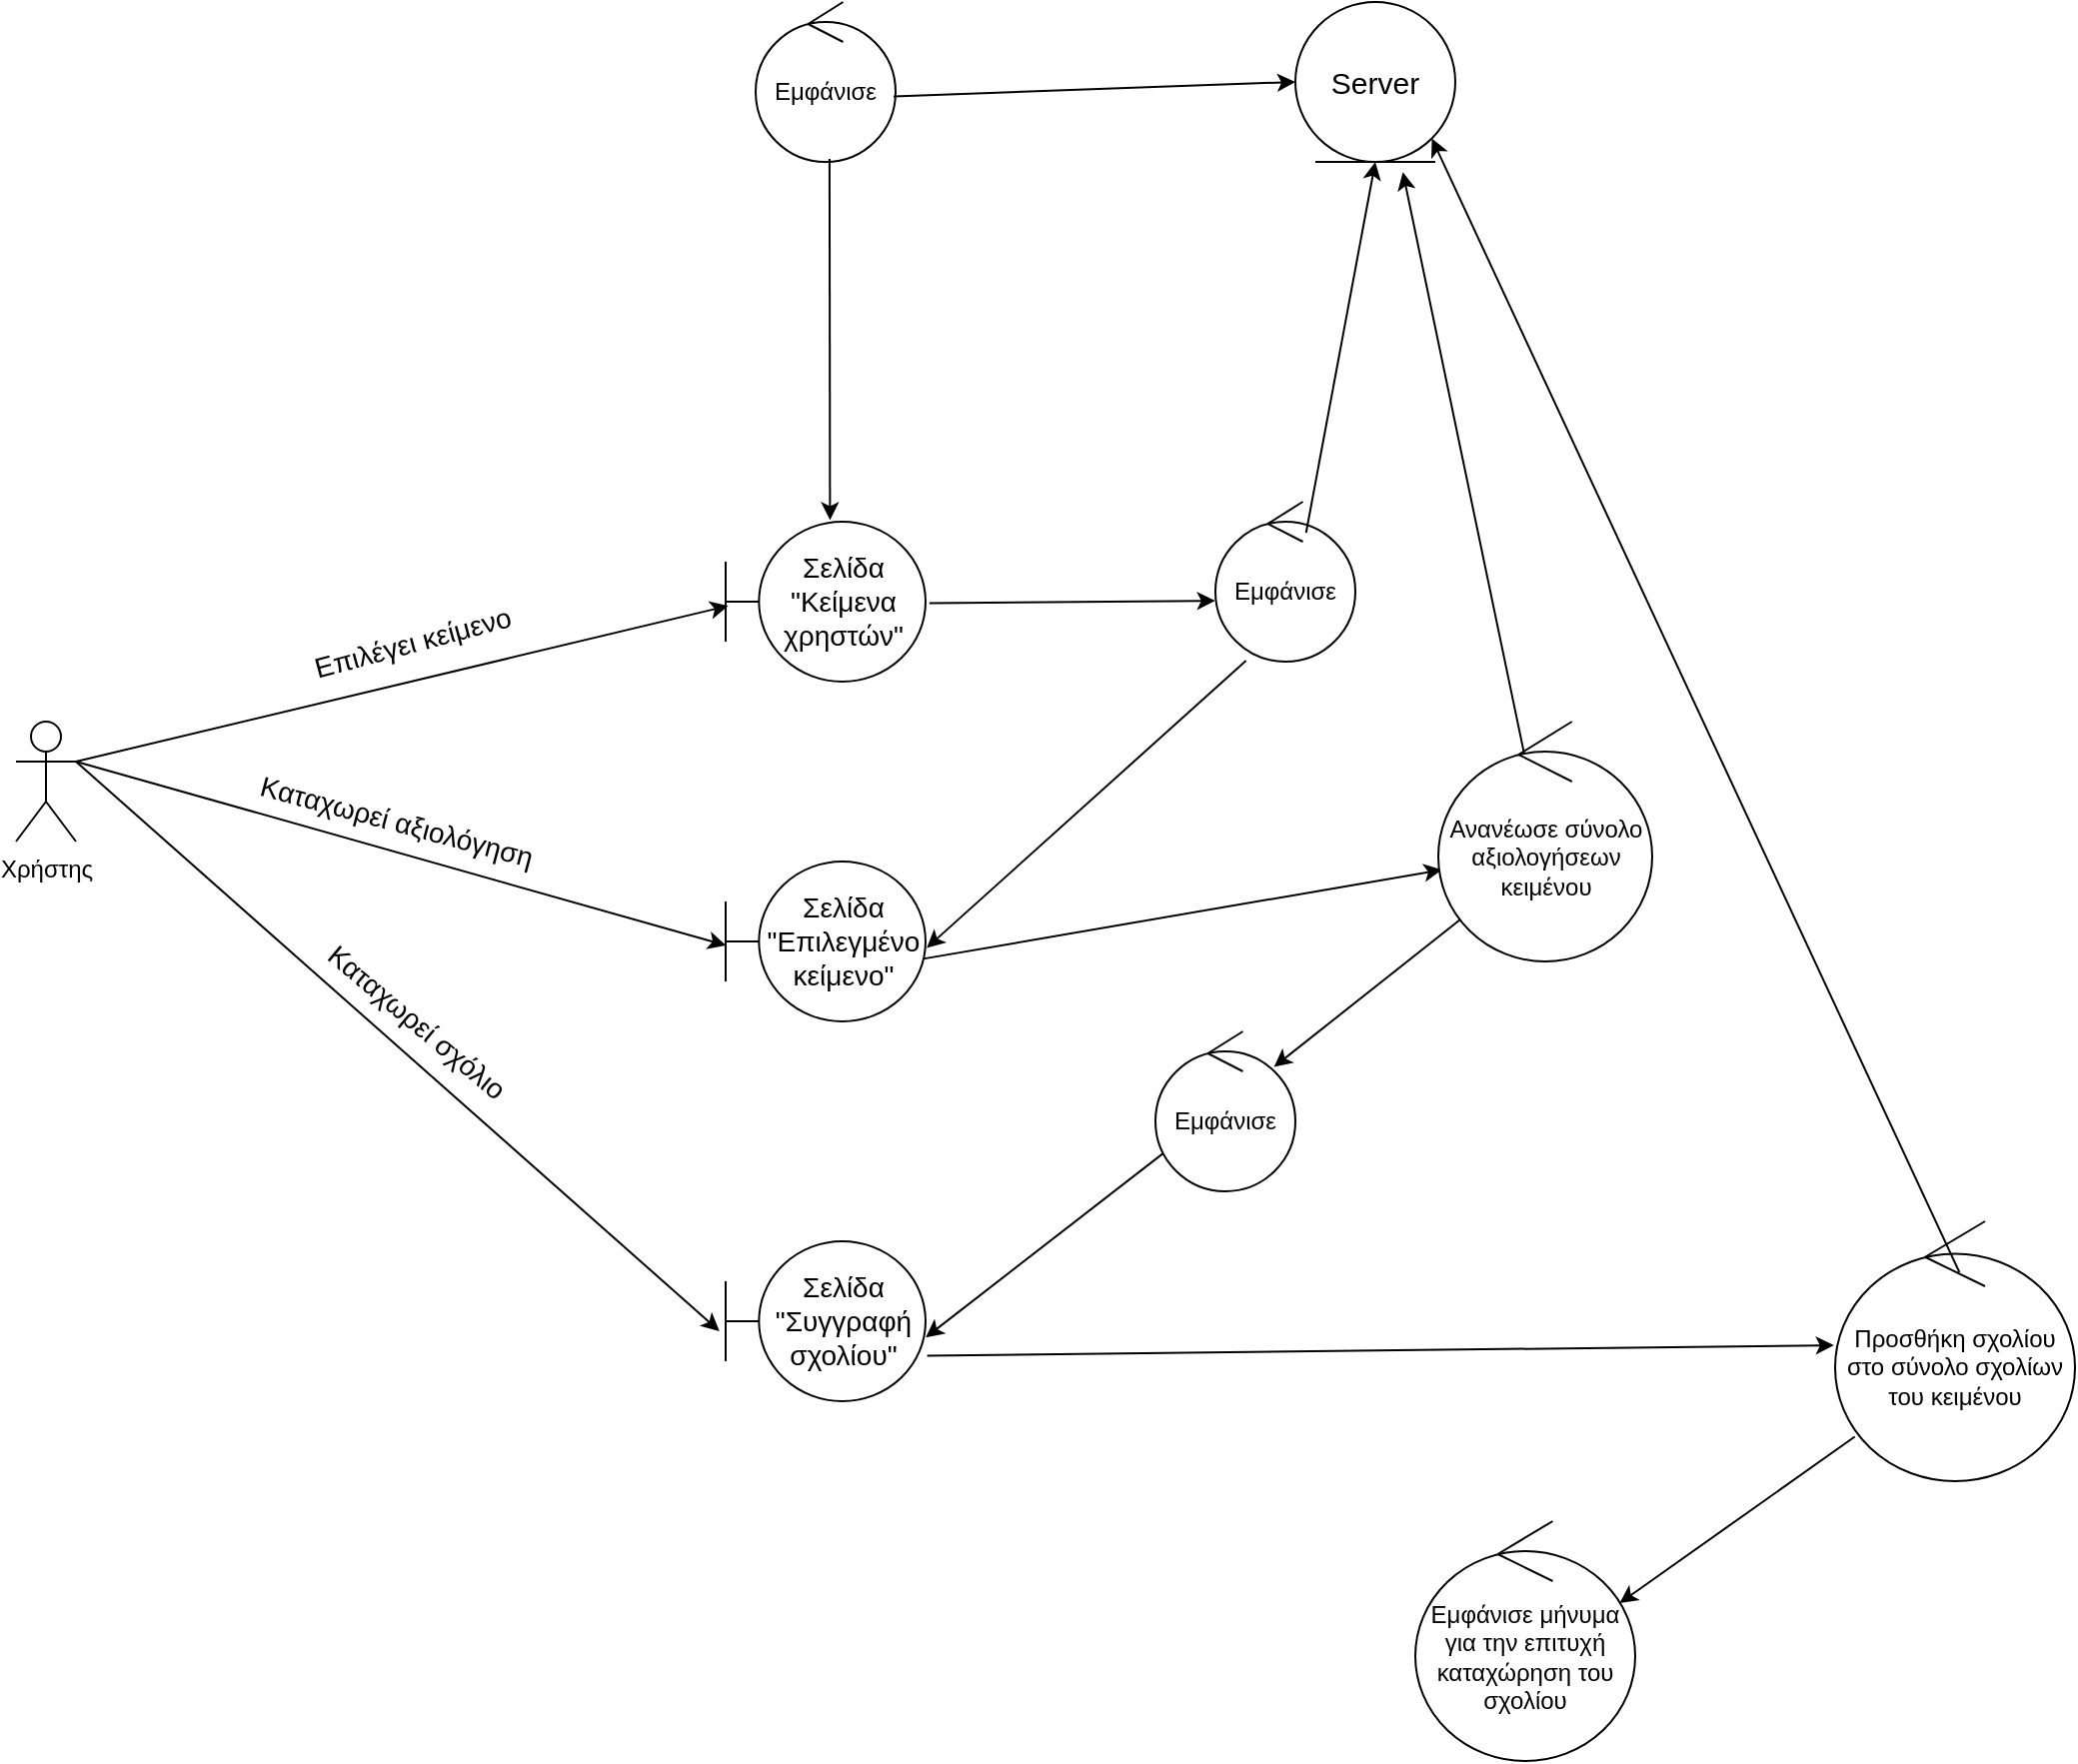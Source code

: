 <mxfile version="21.3.2" type="device">
  <diagram name="Σελίδα-1" id="h-o1yX0LM2CVH-15DDE9">
    <mxGraphModel dx="1886" dy="1024" grid="1" gridSize="10" guides="1" tooltips="1" connect="1" arrows="1" fold="1" page="1" pageScale="1" pageWidth="1654" pageHeight="1169" math="0" shadow="0">
      <root>
        <mxCell id="0" />
        <mxCell id="1" parent="0" />
        <mxCell id="8t45LIVKKecfM5tV3rzv-11" value="" style="rounded=0;orthogonalLoop=1;jettySize=auto;html=1;strokeColor=#000000;fontColor=#000000;exitX=1;exitY=0.333;exitDx=0;exitDy=0;exitPerimeter=0;entryX=0.013;entryY=0.526;entryDx=0;entryDy=0;entryPerimeter=0;" parent="1" source="8t45LIVKKecfM5tV3rzv-1" target="bhG3UqWKx_D3YFyvvtK5-3" edge="1">
          <mxGeometry relative="1" as="geometry">
            <mxPoint x="410" y="400" as="targetPoint" />
          </mxGeometry>
        </mxCell>
        <mxCell id="8t45LIVKKecfM5tV3rzv-1" value="Χρήστης" style="shape=umlActor;verticalLabelPosition=bottom;verticalAlign=top;html=1;fontColor=#000000;" parent="1" vertex="1">
          <mxGeometry x="180" y="450" width="30" height="60" as="geometry" />
        </mxCell>
        <mxCell id="bhG3UqWKx_D3YFyvvtK5-1" value="&lt;font&gt;Εμφάνισε&lt;/font&gt;" style="ellipse;shape=umlControl;whiteSpace=wrap;html=1;strokeColor=#000000;fontColor=#000000;" vertex="1" parent="1">
          <mxGeometry x="550" y="90" width="70" height="80" as="geometry" />
        </mxCell>
        <mxCell id="bhG3UqWKx_D3YFyvvtK5-2" value="" style="rounded=0;orthogonalLoop=1;jettySize=auto;html=1;strokeColor=#000000;fontColor=#000000;exitX=0.528;exitY=0.982;exitDx=0;exitDy=0;exitPerimeter=0;entryX=0.522;entryY=-0.01;entryDx=0;entryDy=0;entryPerimeter=0;" edge="1" parent="1" source="bhG3UqWKx_D3YFyvvtK5-1" target="bhG3UqWKx_D3YFyvvtK5-3">
          <mxGeometry relative="1" as="geometry">
            <mxPoint x="280" y="340" as="sourcePoint" />
            <mxPoint x="580" y="250" as="targetPoint" />
          </mxGeometry>
        </mxCell>
        <mxCell id="bhG3UqWKx_D3YFyvvtK5-3" value="&lt;font style=&quot;font-size: 14px;&quot;&gt;Σελίδα &quot;Κείμενα χρηστών&quot;&lt;/font&gt;" style="shape=umlBoundary;whiteSpace=wrap;html=1;strokeColor=#000000;fontColor=#000000;fontSize=14;" vertex="1" parent="1">
          <mxGeometry x="535" y="350" width="100" height="80" as="geometry" />
        </mxCell>
        <mxCell id="bhG3UqWKx_D3YFyvvtK5-5" value="" style="rounded=0;orthogonalLoop=1;jettySize=auto;html=1;strokeColor=#000000;fontColor=#000000;exitX=0.986;exitY=0.59;exitDx=0;exitDy=0;exitPerimeter=0;entryX=0;entryY=0.5;entryDx=0;entryDy=0;" edge="1" parent="1" source="bhG3UqWKx_D3YFyvvtK5-1" target="bhG3UqWKx_D3YFyvvtK5-7">
          <mxGeometry relative="1" as="geometry">
            <mxPoint x="660" y="129.41" as="sourcePoint" />
            <mxPoint x="783.16" y="137.2" as="targetPoint" />
          </mxGeometry>
        </mxCell>
        <mxCell id="bhG3UqWKx_D3YFyvvtK5-7" value="&lt;font style=&quot;font-size: 15px;&quot;&gt;Server&lt;/font&gt;" style="ellipse;shape=umlEntity;whiteSpace=wrap;html=1;strokeColor=#000000;fontColor=#000000;fontSize=15;" vertex="1" parent="1">
          <mxGeometry x="820" y="90" width="80" height="80" as="geometry" />
        </mxCell>
        <mxCell id="bhG3UqWKx_D3YFyvvtK5-8" value="Επιλέγει κείμενο&amp;nbsp;" style="edgeLabel;html=1;align=center;verticalAlign=middle;resizable=0;points=[];fontColor=#000000;fontSize=14;rotation=-15;" vertex="1" connectable="0" parent="1">
          <mxGeometry x="380" y="410" as="geometry" />
        </mxCell>
        <mxCell id="bhG3UqWKx_D3YFyvvtK5-9" value="" style="rounded=0;orthogonalLoop=1;jettySize=auto;html=1;strokeColor=#000000;fontColor=#000000;exitX=1.019;exitY=0.51;exitDx=0;exitDy=0;exitPerimeter=0;entryX=-0.002;entryY=0.619;entryDx=0;entryDy=0;entryPerimeter=0;" edge="1" parent="1" source="bhG3UqWKx_D3YFyvvtK5-3" target="bhG3UqWKx_D3YFyvvtK5-10">
          <mxGeometry relative="1" as="geometry">
            <mxPoint x="592" y="179" as="sourcePoint" />
            <mxPoint x="890" y="391" as="targetPoint" />
          </mxGeometry>
        </mxCell>
        <mxCell id="bhG3UqWKx_D3YFyvvtK5-10" value="&lt;font&gt;Εμφάνισε&lt;/font&gt;" style="ellipse;shape=umlControl;whiteSpace=wrap;html=1;strokeColor=#000000;fontColor=#000000;" vertex="1" parent="1">
          <mxGeometry x="780" y="340" width="70" height="80" as="geometry" />
        </mxCell>
        <mxCell id="bhG3UqWKx_D3YFyvvtK5-11" value="" style="rounded=0;orthogonalLoop=1;jettySize=auto;html=1;strokeColor=#000000;fontColor=#000000;exitX=0.219;exitY=0.994;exitDx=0;exitDy=0;exitPerimeter=0;entryX=1.006;entryY=0.54;entryDx=0;entryDy=0;entryPerimeter=0;" edge="1" parent="1" source="bhG3UqWKx_D3YFyvvtK5-10" target="bhG3UqWKx_D3YFyvvtK5-13">
          <mxGeometry relative="1" as="geometry">
            <mxPoint x="730" y="440" as="sourcePoint" />
            <mxPoint x="650" y="510" as="targetPoint" />
          </mxGeometry>
        </mxCell>
        <mxCell id="bhG3UqWKx_D3YFyvvtK5-12" value="" style="rounded=0;orthogonalLoop=1;jettySize=auto;html=1;strokeColor=#000000;fontColor=#000000;exitX=0.648;exitY=0.194;exitDx=0;exitDy=0;exitPerimeter=0;entryX=0.5;entryY=1;entryDx=0;entryDy=0;" edge="1" parent="1" source="bhG3UqWKx_D3YFyvvtK5-10" target="bhG3UqWKx_D3YFyvvtK5-7">
          <mxGeometry relative="1" as="geometry">
            <mxPoint x="805" y="430" as="sourcePoint" />
            <mxPoint x="660" y="520" as="targetPoint" />
          </mxGeometry>
        </mxCell>
        <mxCell id="bhG3UqWKx_D3YFyvvtK5-13" value="&lt;font style=&quot;font-size: 14px;&quot;&gt;Σελίδα &quot;Επιλεγμένο κείμενο&quot;&lt;/font&gt;" style="shape=umlBoundary;whiteSpace=wrap;html=1;strokeColor=#000000;fontColor=#000000;fontSize=14;" vertex="1" parent="1">
          <mxGeometry x="535" y="520" width="100" height="80" as="geometry" />
        </mxCell>
        <mxCell id="bhG3UqWKx_D3YFyvvtK5-14" value="" style="rounded=0;orthogonalLoop=1;jettySize=auto;html=1;strokeColor=#000000;fontColor=#000000;exitX=1;exitY=0.333;exitDx=0;exitDy=0;exitPerimeter=0;entryX=0.002;entryY=0.525;entryDx=0;entryDy=0;entryPerimeter=0;" edge="1" parent="1" source="8t45LIVKKecfM5tV3rzv-1" target="bhG3UqWKx_D3YFyvvtK5-13">
          <mxGeometry relative="1" as="geometry">
            <mxPoint x="270" y="400" as="sourcePoint" />
            <mxPoint x="546" y="402" as="targetPoint" />
          </mxGeometry>
        </mxCell>
        <mxCell id="bhG3UqWKx_D3YFyvvtK5-15" value="Καταχωρεί αξιολόγηση" style="edgeLabel;html=1;align=center;verticalAlign=middle;resizable=0;points=[];fontColor=#000000;fontSize=14;rotation=15;" vertex="1" connectable="0" parent="1">
          <mxGeometry x="370" y="500" as="geometry" />
        </mxCell>
        <mxCell id="bhG3UqWKx_D3YFyvvtK5-16" value="" style="rounded=0;orthogonalLoop=1;jettySize=auto;html=1;strokeColor=#000000;fontColor=#000000;exitX=0.995;exitY=0.607;exitDx=0;exitDy=0;exitPerimeter=0;entryX=0.017;entryY=0.618;entryDx=0;entryDy=0;entryPerimeter=0;" edge="1" parent="1" source="bhG3UqWKx_D3YFyvvtK5-13" target="bhG3UqWKx_D3YFyvvtK5-17">
          <mxGeometry relative="1" as="geometry">
            <mxPoint x="979" y="570" as="sourcePoint" />
            <mxPoint x="800" y="570" as="targetPoint" />
          </mxGeometry>
        </mxCell>
        <mxCell id="bhG3UqWKx_D3YFyvvtK5-17" value="&lt;font&gt;Ανανέωσε σύνολο αξιολογήσεων κειμένου&lt;/font&gt;" style="ellipse;shape=umlControl;whiteSpace=wrap;html=1;strokeColor=#000000;fontColor=#000000;" vertex="1" parent="1">
          <mxGeometry x="891.5" y="450" width="107" height="120" as="geometry" />
        </mxCell>
        <mxCell id="bhG3UqWKx_D3YFyvvtK5-20" value="" style="rounded=0;orthogonalLoop=1;jettySize=auto;html=1;strokeColor=#000000;fontColor=#000000;exitX=0.402;exitY=0.136;exitDx=0;exitDy=0;exitPerimeter=0;entryX=0.672;entryY=1.064;entryDx=0;entryDy=0;entryPerimeter=0;" edge="1" parent="1" source="bhG3UqWKx_D3YFyvvtK5-17" target="bhG3UqWKx_D3YFyvvtK5-7">
          <mxGeometry relative="1" as="geometry">
            <mxPoint x="877" y="630" as="sourcePoint" />
            <mxPoint x="873" y="690" as="targetPoint" />
          </mxGeometry>
        </mxCell>
        <mxCell id="bhG3UqWKx_D3YFyvvtK5-21" value="" style="rounded=0;orthogonalLoop=1;jettySize=auto;html=1;strokeColor=#000000;fontColor=#000000;entryX=1.001;entryY=0.601;entryDx=0;entryDy=0;entryPerimeter=0;exitX=0.068;exitY=0.754;exitDx=0;exitDy=0;exitPerimeter=0;" edge="1" parent="1" source="bhG3UqWKx_D3YFyvvtK5-37" target="bhG3UqWKx_D3YFyvvtK5-22">
          <mxGeometry relative="1" as="geometry">
            <mxPoint x="790" y="640" as="sourcePoint" />
            <mxPoint x="650" y="680" as="targetPoint" />
          </mxGeometry>
        </mxCell>
        <mxCell id="bhG3UqWKx_D3YFyvvtK5-22" value="&lt;font style=&quot;font-size: 14px;&quot;&gt;Σελίδα &quot;Συγγραφή σχολίου&quot;&lt;/font&gt;" style="shape=umlBoundary;whiteSpace=wrap;html=1;strokeColor=#000000;fontColor=#000000;fontSize=14;" vertex="1" parent="1">
          <mxGeometry x="535" y="710" width="100" height="80" as="geometry" />
        </mxCell>
        <mxCell id="bhG3UqWKx_D3YFyvvtK5-23" value="" style="rounded=0;orthogonalLoop=1;jettySize=auto;html=1;strokeColor=#000000;fontColor=#000000;exitX=1;exitY=0.333;exitDx=0;exitDy=0;exitPerimeter=0;entryX=-0.031;entryY=0.562;entryDx=0;entryDy=0;entryPerimeter=0;" edge="1" parent="1" source="8t45LIVKKecfM5tV3rzv-1" target="bhG3UqWKx_D3YFyvvtK5-22">
          <mxGeometry relative="1" as="geometry">
            <mxPoint x="220" y="480" as="sourcePoint" />
            <mxPoint x="545" y="572" as="targetPoint" />
          </mxGeometry>
        </mxCell>
        <mxCell id="bhG3UqWKx_D3YFyvvtK5-24" value="Καταχωρεί σχόλιο" style="edgeLabel;html=1;align=center;verticalAlign=middle;resizable=0;points=[];fontColor=#000000;fontSize=14;rotation=40;" vertex="1" connectable="0" parent="1">
          <mxGeometry x="380" y="600" as="geometry" />
        </mxCell>
        <mxCell id="bhG3UqWKx_D3YFyvvtK5-25" value="" style="rounded=0;orthogonalLoop=1;jettySize=auto;html=1;strokeColor=#000000;fontColor=#000000;exitX=1.008;exitY=0.716;exitDx=0;exitDy=0;exitPerimeter=0;entryX=-0.005;entryY=0.477;entryDx=0;entryDy=0;entryPerimeter=0;" edge="1" parent="1" source="bhG3UqWKx_D3YFyvvtK5-22" target="bhG3UqWKx_D3YFyvvtK5-26">
          <mxGeometry relative="1" as="geometry">
            <mxPoint x="700" y="959" as="sourcePoint" />
            <mxPoint x="1040" y="760" as="targetPoint" />
          </mxGeometry>
        </mxCell>
        <mxCell id="bhG3UqWKx_D3YFyvvtK5-26" value="&lt;font&gt;Προσθήκη σχολίου στο σύνολο σχολίων του κειμένου&lt;/font&gt;" style="ellipse;shape=umlControl;whiteSpace=wrap;html=1;strokeColor=#000000;fontColor=#000000;" vertex="1" parent="1">
          <mxGeometry x="1090" y="700" width="120" height="130" as="geometry" />
        </mxCell>
        <mxCell id="bhG3UqWKx_D3YFyvvtK5-27" value="" style="rounded=0;orthogonalLoop=1;jettySize=auto;html=1;strokeColor=#000000;fontColor=#000000;exitX=0.518;exitY=0.196;exitDx=0;exitDy=0;exitPerimeter=0;entryX=1;entryY=1;entryDx=0;entryDy=0;" edge="1" parent="1" source="bhG3UqWKx_D3YFyvvtK5-26" target="bhG3UqWKx_D3YFyvvtK5-7">
          <mxGeometry relative="1" as="geometry">
            <mxPoint x="951" y="581" as="sourcePoint" />
            <mxPoint x="953" y="610" as="targetPoint" />
          </mxGeometry>
        </mxCell>
        <mxCell id="bhG3UqWKx_D3YFyvvtK5-34" value="&lt;font&gt;Εμφάνισε μήνυμα για την επιτυχή καταχώρηση του σχολίου&lt;/font&gt;" style="ellipse;shape=umlControl;whiteSpace=wrap;html=1;strokeColor=#000000;fontColor=#000000;" vertex="1" parent="1">
          <mxGeometry x="880" y="850" width="110" height="120" as="geometry" />
        </mxCell>
        <mxCell id="bhG3UqWKx_D3YFyvvtK5-35" value="" style="rounded=0;orthogonalLoop=1;jettySize=auto;html=1;strokeColor=#000000;fontColor=#000000;exitX=0.082;exitY=0.829;exitDx=0;exitDy=0;exitPerimeter=0;entryX=0.929;entryY=0.342;entryDx=0;entryDy=0;entryPerimeter=0;" edge="1" parent="1" source="bhG3UqWKx_D3YFyvvtK5-26" target="bhG3UqWKx_D3YFyvvtK5-34">
          <mxGeometry relative="1" as="geometry">
            <mxPoint x="970" y="860" as="sourcePoint" />
            <mxPoint x="766" y="951" as="targetPoint" />
          </mxGeometry>
        </mxCell>
        <mxCell id="bhG3UqWKx_D3YFyvvtK5-37" value="&lt;font&gt;Εμφάνισε&lt;/font&gt;" style="ellipse;shape=umlControl;whiteSpace=wrap;html=1;strokeColor=#000000;fontColor=#000000;" vertex="1" parent="1">
          <mxGeometry x="750" y="605" width="70" height="80" as="geometry" />
        </mxCell>
        <mxCell id="bhG3UqWKx_D3YFyvvtK5-38" value="" style="rounded=0;orthogonalLoop=1;jettySize=auto;html=1;strokeColor=#000000;fontColor=#000000;entryX=0.847;entryY=0.222;entryDx=0;entryDy=0;entryPerimeter=0;exitX=0.103;exitY=0.825;exitDx=0;exitDy=0;exitPerimeter=0;" edge="1" parent="1" source="bhG3UqWKx_D3YFyvvtK5-17" target="bhG3UqWKx_D3YFyvvtK5-37">
          <mxGeometry relative="1" as="geometry">
            <mxPoint x="780" y="665" as="sourcePoint" />
            <mxPoint x="645" y="768" as="targetPoint" />
          </mxGeometry>
        </mxCell>
      </root>
    </mxGraphModel>
  </diagram>
</mxfile>
